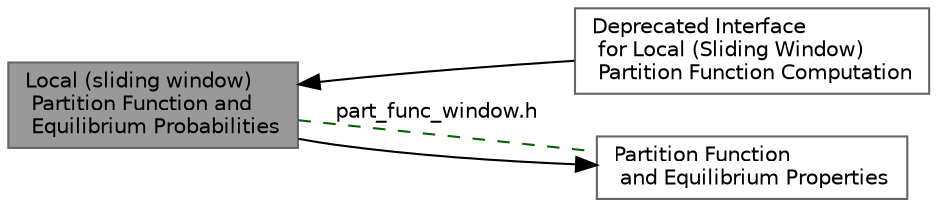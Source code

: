 digraph "Local (sliding window) Partition Function and Equilibrium Probabilities"
{
 // INTERACTIVE_SVG=YES
 // LATEX_PDF_SIZE
  bgcolor="transparent";
  edge [fontname=Helvetica,fontsize=10,labelfontname=Helvetica,labelfontsize=10];
  node [fontname=Helvetica,fontsize=10,shape=box,height=0.2,width=0.4];
  rankdir=LR;
  Node1 [label="Local (sliding window)\l Partition Function and\l Equilibrium Probabilities",height=0.2,width=0.4,color="gray40", fillcolor="grey60", style="filled", fontcolor="black",tooltip="Scanning version using a sliding window approach to compute equilibrium probabilities."];
  Node3 [label="Deprecated Interface\l for Local (Sliding Window)\l Partition Function Computation",height=0.2,width=0.4,color="grey40", fillcolor="white", style="filled",URL="$group__part__func__window__deprecated.html",tooltip=" "];
  Node2 [label="Partition Function\l and Equilibrium Properties",height=0.2,width=0.4,color="grey40", fillcolor="white", style="filled",URL="$group__pf__fold.html",tooltip="Compute the partition function to assess various equilibrium properties."];
  Node2->Node1 [shape=plaintext, dir="back", style="solid"];
  Node1->Node3 [shape=plaintext, dir="back", style="solid"];
  Node1->Node2 [shape=plaintext, label="part_func_window.h", color="darkgreen", dir="none", style="dashed"];
}
